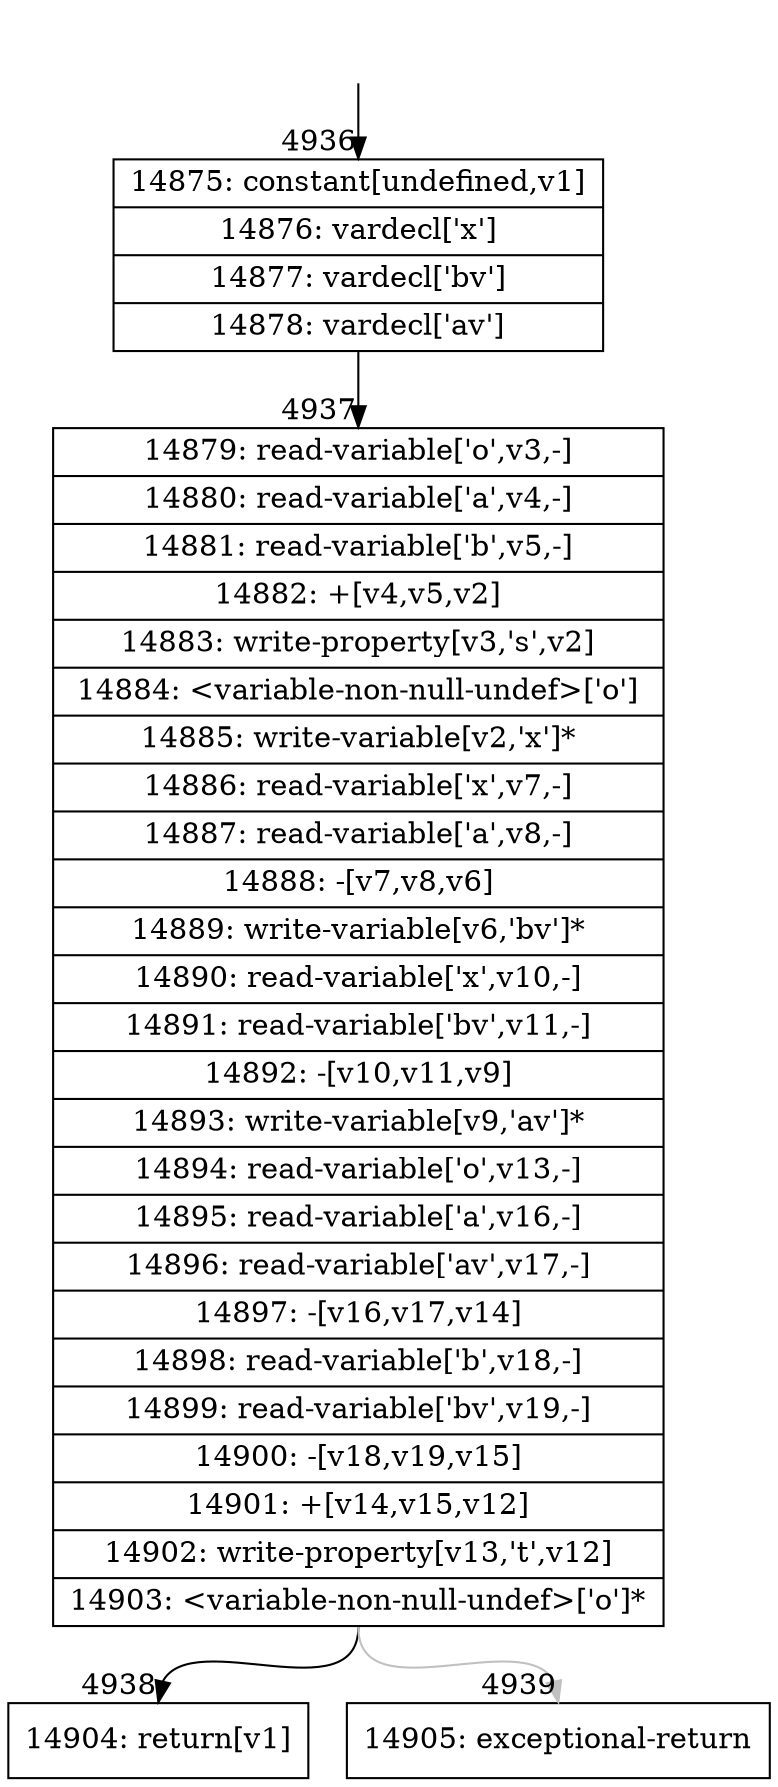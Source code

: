 digraph {
rankdir="TD"
BB_entry466[shape=none,label=""];
BB_entry466 -> BB4936 [tailport=s, headport=n, headlabel="    4936"]
BB4936 [shape=record label="{14875: constant[undefined,v1]|14876: vardecl['x']|14877: vardecl['bv']|14878: vardecl['av']}" ] 
BB4936 -> BB4937 [tailport=s, headport=n, headlabel="      4937"]
BB4937 [shape=record label="{14879: read-variable['o',v3,-]|14880: read-variable['a',v4,-]|14881: read-variable['b',v5,-]|14882: +[v4,v5,v2]|14883: write-property[v3,'s',v2]|14884: \<variable-non-null-undef\>['o']|14885: write-variable[v2,'x']*|14886: read-variable['x',v7,-]|14887: read-variable['a',v8,-]|14888: -[v7,v8,v6]|14889: write-variable[v6,'bv']*|14890: read-variable['x',v10,-]|14891: read-variable['bv',v11,-]|14892: -[v10,v11,v9]|14893: write-variable[v9,'av']*|14894: read-variable['o',v13,-]|14895: read-variable['a',v16,-]|14896: read-variable['av',v17,-]|14897: -[v16,v17,v14]|14898: read-variable['b',v18,-]|14899: read-variable['bv',v19,-]|14900: -[v18,v19,v15]|14901: +[v14,v15,v12]|14902: write-property[v13,'t',v12]|14903: \<variable-non-null-undef\>['o']*}" ] 
BB4937 -> BB4938 [tailport=s, headport=n, headlabel="      4938"]
BB4937 -> BB4939 [tailport=s, headport=n, color=gray, headlabel="      4939"]
BB4938 [shape=record label="{14904: return[v1]}" ] 
BB4939 [shape=record label="{14905: exceptional-return}" ] 
//#$~ 2863
}

